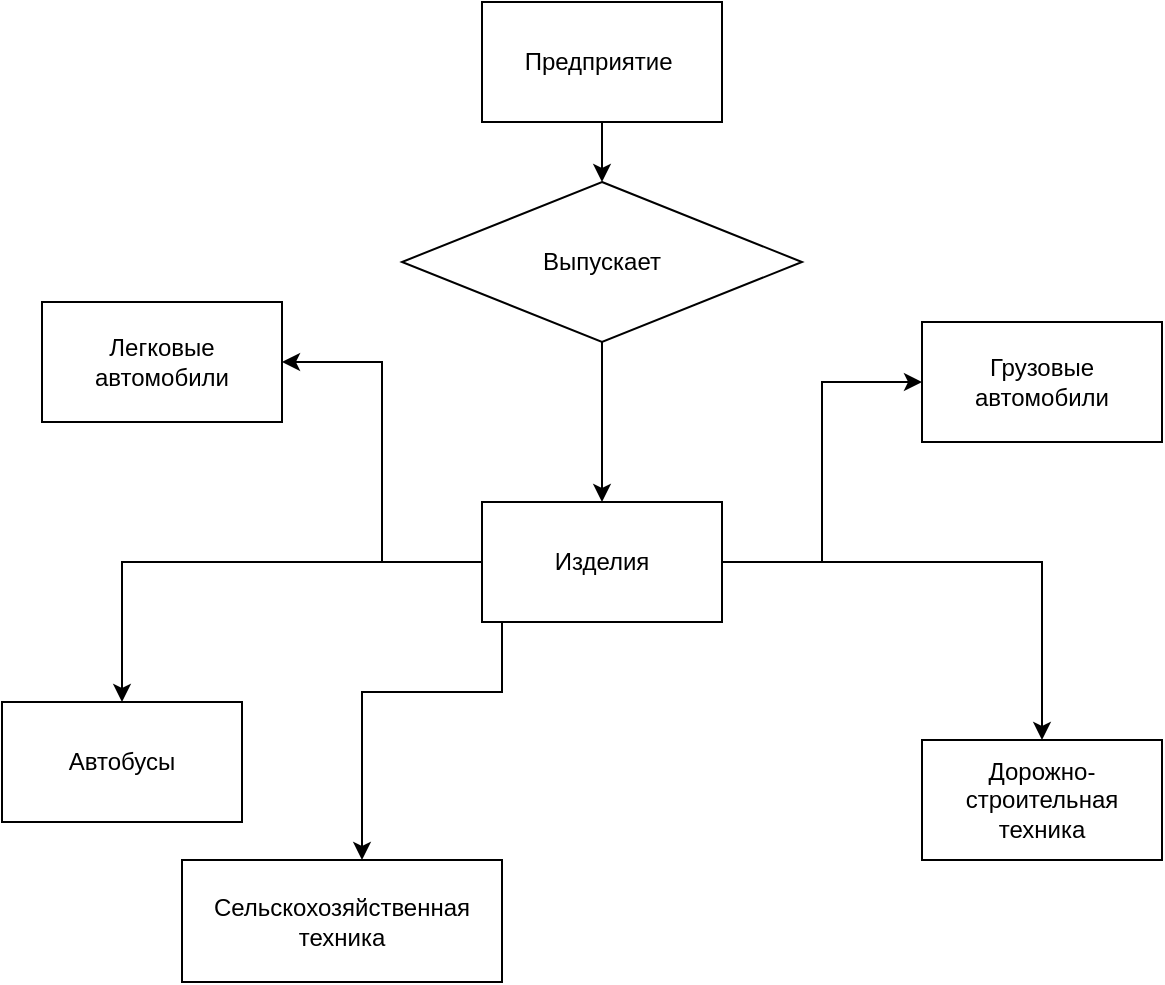 <mxfile version="14.0.5" type="github">
  <diagram id="pefr4DYRRglL5Lzdij0k" name="Page-1">
    <mxGraphModel dx="651" dy="524" grid="1" gridSize="10" guides="1" tooltips="1" connect="1" arrows="1" fold="1" page="1" pageScale="1" pageWidth="827" pageHeight="1169" math="0" shadow="0">
      <root>
        <mxCell id="0" />
        <mxCell id="1" parent="0" />
        <mxCell id="QFWCrtKBtd-h_NhZRKzf-5" style="edgeStyle=orthogonalEdgeStyle;rounded=0;orthogonalLoop=1;jettySize=auto;html=1;" edge="1" parent="1" source="QFWCrtKBtd-h_NhZRKzf-1">
          <mxGeometry relative="1" as="geometry">
            <mxPoint x="330" y="130" as="targetPoint" />
          </mxGeometry>
        </mxCell>
        <mxCell id="QFWCrtKBtd-h_NhZRKzf-1" value="Предприятие&amp;nbsp;" style="whiteSpace=wrap;html=1;" vertex="1" parent="1">
          <mxGeometry x="270" y="40" width="120" height="60" as="geometry" />
        </mxCell>
        <mxCell id="QFWCrtKBtd-h_NhZRKzf-10" style="edgeStyle=orthogonalEdgeStyle;rounded=0;orthogonalLoop=1;jettySize=auto;html=1;" edge="1" parent="1" source="QFWCrtKBtd-h_NhZRKzf-8" target="QFWCrtKBtd-h_NhZRKzf-9">
          <mxGeometry relative="1" as="geometry" />
        </mxCell>
        <mxCell id="QFWCrtKBtd-h_NhZRKzf-8" value="Выпускает" style="rhombus;whiteSpace=wrap;html=1;" vertex="1" parent="1">
          <mxGeometry x="230" y="130" width="200" height="80" as="geometry" />
        </mxCell>
        <mxCell id="QFWCrtKBtd-h_NhZRKzf-13" style="edgeStyle=orthogonalEdgeStyle;rounded=0;orthogonalLoop=1;jettySize=auto;html=1;entryX=1;entryY=0.5;entryDx=0;entryDy=0;" edge="1" parent="1" source="QFWCrtKBtd-h_NhZRKzf-9" target="QFWCrtKBtd-h_NhZRKzf-12">
          <mxGeometry relative="1" as="geometry" />
        </mxCell>
        <mxCell id="QFWCrtKBtd-h_NhZRKzf-14" style="edgeStyle=orthogonalEdgeStyle;rounded=0;orthogonalLoop=1;jettySize=auto;html=1;entryX=0;entryY=0.5;entryDx=0;entryDy=0;" edge="1" parent="1" source="QFWCrtKBtd-h_NhZRKzf-9" target="QFWCrtKBtd-h_NhZRKzf-11">
          <mxGeometry relative="1" as="geometry" />
        </mxCell>
        <mxCell id="QFWCrtKBtd-h_NhZRKzf-16" style="edgeStyle=orthogonalEdgeStyle;rounded=0;orthogonalLoop=1;jettySize=auto;html=1;" edge="1" parent="1" source="QFWCrtKBtd-h_NhZRKzf-9" target="QFWCrtKBtd-h_NhZRKzf-15">
          <mxGeometry relative="1" as="geometry" />
        </mxCell>
        <mxCell id="QFWCrtKBtd-h_NhZRKzf-18" style="edgeStyle=orthogonalEdgeStyle;rounded=0;orthogonalLoop=1;jettySize=auto;html=1;" edge="1" parent="1" source="QFWCrtKBtd-h_NhZRKzf-9" target="QFWCrtKBtd-h_NhZRKzf-17">
          <mxGeometry relative="1" as="geometry">
            <Array as="points">
              <mxPoint x="280" y="385" />
              <mxPoint x="210" y="385" />
            </Array>
          </mxGeometry>
        </mxCell>
        <mxCell id="QFWCrtKBtd-h_NhZRKzf-20" style="edgeStyle=orthogonalEdgeStyle;rounded=0;orthogonalLoop=1;jettySize=auto;html=1;" edge="1" parent="1" source="QFWCrtKBtd-h_NhZRKzf-9" target="QFWCrtKBtd-h_NhZRKzf-19">
          <mxGeometry relative="1" as="geometry" />
        </mxCell>
        <mxCell id="QFWCrtKBtd-h_NhZRKzf-9" value="Изделия" style="whiteSpace=wrap;html=1;" vertex="1" parent="1">
          <mxGeometry x="270" y="290" width="120" height="60" as="geometry" />
        </mxCell>
        <mxCell id="QFWCrtKBtd-h_NhZRKzf-11" value="Грузовые автомобили" style="whiteSpace=wrap;html=1;" vertex="1" parent="1">
          <mxGeometry x="490" y="200" width="120" height="60" as="geometry" />
        </mxCell>
        <mxCell id="QFWCrtKBtd-h_NhZRKzf-12" value="Легковые автомобили" style="whiteSpace=wrap;html=1;" vertex="1" parent="1">
          <mxGeometry x="50" y="190" width="120" height="60" as="geometry" />
        </mxCell>
        <mxCell id="QFWCrtKBtd-h_NhZRKzf-15" value="Автобусы" style="whiteSpace=wrap;html=1;" vertex="1" parent="1">
          <mxGeometry x="30" y="390" width="120" height="60" as="geometry" />
        </mxCell>
        <mxCell id="QFWCrtKBtd-h_NhZRKzf-17" value="Сельскохозяйственная техника" style="whiteSpace=wrap;html=1;" vertex="1" parent="1">
          <mxGeometry x="120" y="469" width="160" height="61" as="geometry" />
        </mxCell>
        <mxCell id="QFWCrtKBtd-h_NhZRKzf-19" value="Дорожно-строительная техника" style="whiteSpace=wrap;html=1;" vertex="1" parent="1">
          <mxGeometry x="490" y="409" width="120" height="60" as="geometry" />
        </mxCell>
      </root>
    </mxGraphModel>
  </diagram>
</mxfile>
